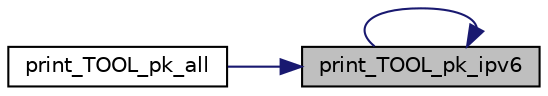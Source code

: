 digraph "print_TOOL_pk_ipv6"
{
 // LATEX_PDF_SIZE
  edge [fontname="Helvetica",fontsize="10",labelfontname="Helvetica",labelfontsize="10"];
  node [fontname="Helvetica",fontsize="10",shape=record];
  rankdir="RL";
  Node1 [label="print_TOOL_pk_ipv6",height=0.2,width=0.4,color="black", fillcolor="grey75", style="filled", fontcolor="black",tooltip=" "];
  Node1 -> Node2 [dir="back",color="midnightblue",fontsize="10",style="solid",fontname="Helvetica"];
  Node2 [label="print_TOOL_pk_all",height=0.2,width=0.4,color="black", fillcolor="white", style="filled",URL="$group__em.html#gacdc170bbfc8dffb96931fe80ef8168ef",tooltip=" "];
  Node1 -> Node1 [dir="back",color="midnightblue",fontsize="10",style="solid",fontname="Helvetica"];
}
